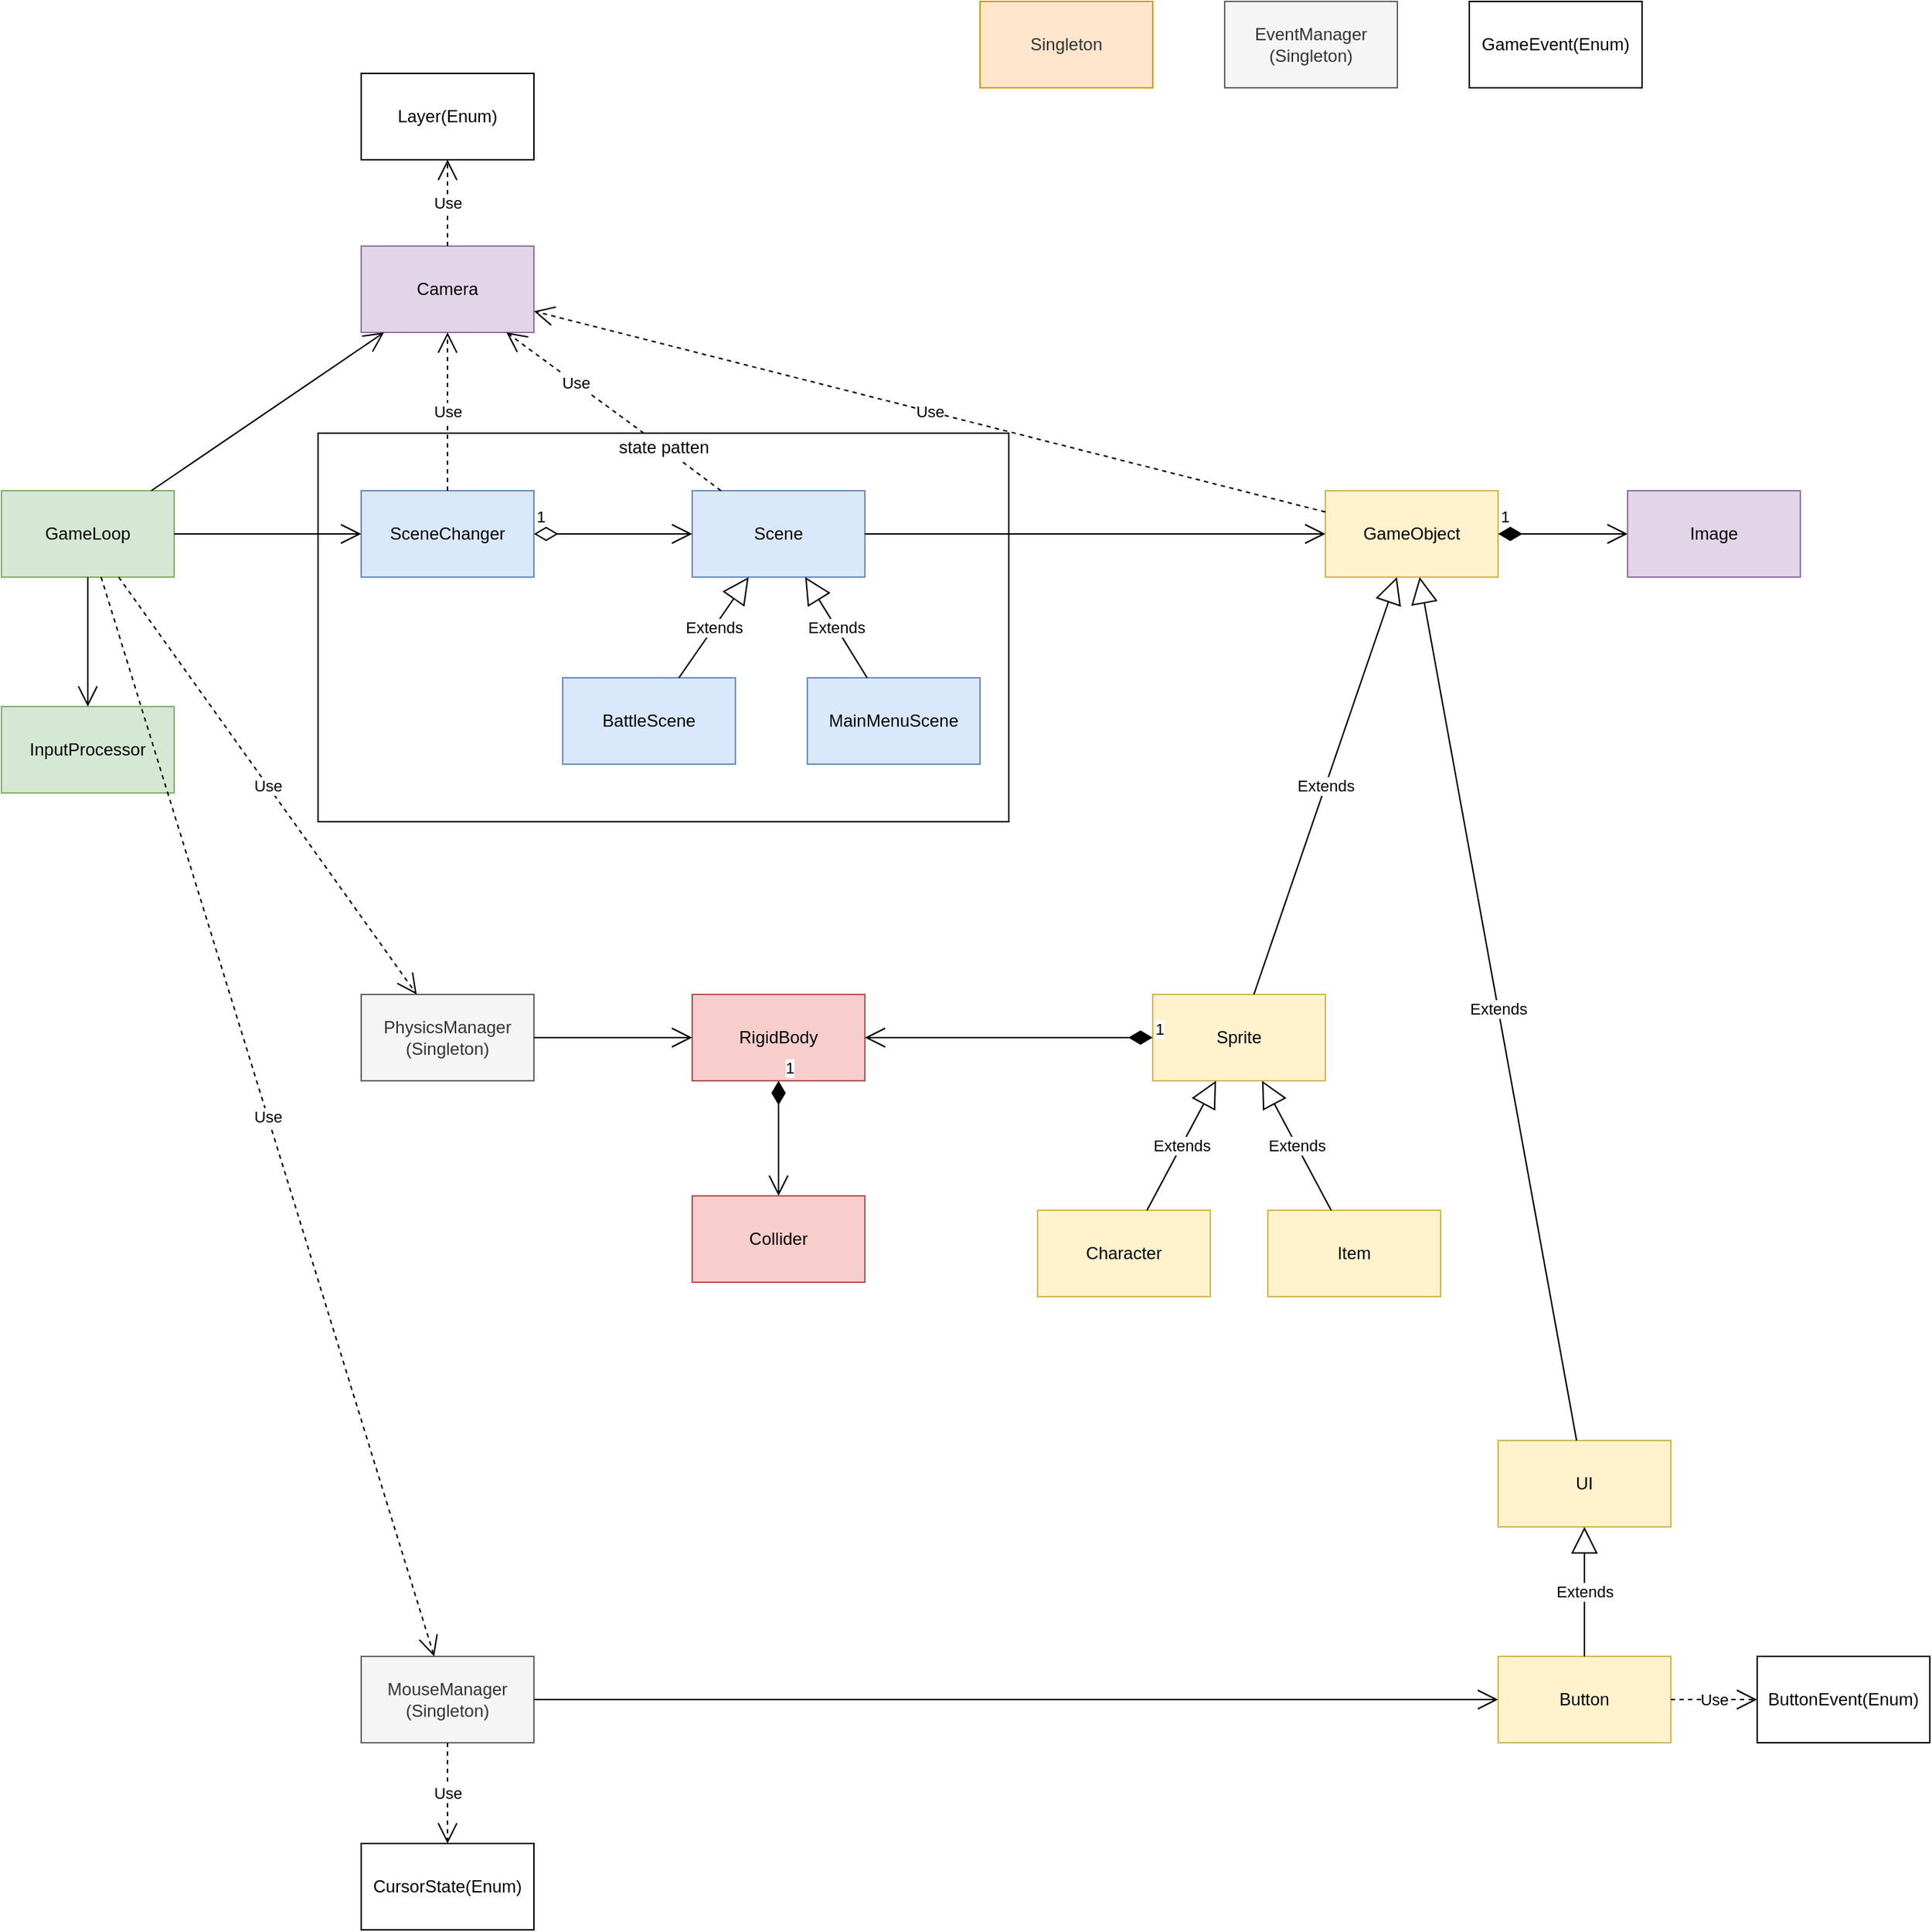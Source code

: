 <mxfile version="14.6.13" type="device" pages="6"><diagram id="hKgxQPDrDTI2ahVSoKOb" name="Preview"><mxGraphModel dx="4157" dy="5571" grid="1" gridSize="10" guides="1" tooltips="1" connect="1" arrows="1" fold="1" page="1" pageScale="1" pageWidth="827" pageHeight="1169" math="0" shadow="0"><root><mxCell id="0"/><mxCell id="1" parent="0"/><mxCell id="htQS5B944gYc3f_GTCxN-73" value="" style="whiteSpace=wrap;html=1;" parent="1" vertex="1"><mxGeometry x="380" y="800" width="480" height="270" as="geometry"/></mxCell><mxCell id="OlO2QIQrNW6RsAEBP56r-4" value="Sprite&lt;span style=&quot;text-align: left&quot;&gt;&lt;br&gt;&lt;/span&gt;" style="whiteSpace=wrap;html=1;fillColor=#fff2cc;strokeColor=#d6b656;" parent="1" vertex="1"><mxGeometry x="960" y="1190" width="120" height="60" as="geometry"/></mxCell><mxCell id="OlO2QIQrNW6RsAEBP56r-10" value="PhysicsManager&lt;br&gt;(Singleton)" style="whiteSpace=wrap;html=1;fillColor=#f5f5f5;strokeColor=#666666;fontColor=#333333;" parent="1" vertex="1"><mxGeometry x="410" y="1190" width="120" height="60" as="geometry"/></mxCell><mxCell id="OlO2QIQrNW6RsAEBP56r-11" value="Camera" style="whiteSpace=wrap;html=1;fillColor=#e1d5e7;strokeColor=#9673a6;" parent="1" vertex="1"><mxGeometry x="410" y="670" width="120" height="60" as="geometry"/></mxCell><mxCell id="htQS5B944gYc3f_GTCxN-1" value="GameObject" style="whiteSpace=wrap;html=1;fillColor=#fff2cc;strokeColor=#d6b656;" parent="1" vertex="1"><mxGeometry x="1080" y="840" width="120" height="60" as="geometry"/></mxCell><mxCell id="htQS5B944gYc3f_GTCxN-2" value="&lt;span style=&quot;text-align: left&quot;&gt;Character&lt;/span&gt;" style="whiteSpace=wrap;html=1;fillColor=#fff2cc;strokeColor=#d6b656;" parent="1" vertex="1"><mxGeometry x="880" y="1340" width="120" height="60" as="geometry"/></mxCell><mxCell id="htQS5B944gYc3f_GTCxN-3" value="UI" style="whiteSpace=wrap;html=1;fillColor=#fff2cc;strokeColor=#d6b656;" parent="1" vertex="1"><mxGeometry x="1200" y="1500" width="120" height="60" as="geometry"/></mxCell><mxCell id="htQS5B944gYc3f_GTCxN-5" value="Item" style="whiteSpace=wrap;html=1;fillColor=#fff2cc;strokeColor=#d6b656;" parent="1" vertex="1"><mxGeometry x="1040" y="1340" width="120" height="60" as="geometry"/></mxCell><mxCell id="htQS5B944gYc3f_GTCxN-6" value="Button" style="whiteSpace=wrap;html=1;fillColor=#fff2cc;strokeColor=#d6b656;" parent="1" vertex="1"><mxGeometry x="1200" y="1650" width="120" height="60" as="geometry"/></mxCell><mxCell id="htQS5B944gYc3f_GTCxN-12" value="GameLoop" style="whiteSpace=wrap;html=1;fillColor=#d5e8d4;strokeColor=#82b366;" parent="1" vertex="1"><mxGeometry x="160" y="840" width="120" height="60" as="geometry"/></mxCell><mxCell id="htQS5B944gYc3f_GTCxN-13" value="Scene" style="whiteSpace=wrap;html=1;fillColor=#dae8fc;strokeColor=#6c8ebf;" parent="1" vertex="1"><mxGeometry x="640" y="840" width="120" height="60" as="geometry"/></mxCell><mxCell id="htQS5B944gYc3f_GTCxN-15" value="BattleScene" style="whiteSpace=wrap;html=1;fillColor=#dae8fc;strokeColor=#6c8ebf;" parent="1" vertex="1"><mxGeometry x="550" y="970" width="120" height="60" as="geometry"/></mxCell><mxCell id="htQS5B944gYc3f_GTCxN-18" value="Extends" style="endArrow=block;endSize=16;endFill=0;html=1;" parent="1" source="htQS5B944gYc3f_GTCxN-2" target="OlO2QIQrNW6RsAEBP56r-4" edge="1"><mxGeometry width="160" relative="1" as="geometry"><mxPoint x="870" y="1200" as="sourcePoint"/><mxPoint x="1030" y="1200" as="targetPoint"/></mxGeometry></mxCell><mxCell id="htQS5B944gYc3f_GTCxN-19" value="Extends" style="endArrow=block;endSize=16;endFill=0;html=1;" parent="1" source="htQS5B944gYc3f_GTCxN-5" target="OlO2QIQrNW6RsAEBP56r-4" edge="1"><mxGeometry width="160" relative="1" as="geometry"><mxPoint x="960" y="1260" as="sourcePoint"/><mxPoint x="1000" y="1200" as="targetPoint"/></mxGeometry></mxCell><mxCell id="htQS5B944gYc3f_GTCxN-20" value="Extends" style="endArrow=block;endSize=16;endFill=0;html=1;" parent="1" source="htQS5B944gYc3f_GTCxN-6" target="htQS5B944gYc3f_GTCxN-3" edge="1"><mxGeometry width="160" relative="1" as="geometry"><mxPoint x="1050" y="1570" as="sourcePoint"/><mxPoint x="1010" y="1510" as="targetPoint"/></mxGeometry></mxCell><mxCell id="htQS5B944gYc3f_GTCxN-21" value="Extends" style="endArrow=block;endSize=16;endFill=0;html=1;" parent="1" source="OlO2QIQrNW6RsAEBP56r-4" target="htQS5B944gYc3f_GTCxN-1" edge="1"><mxGeometry width="160" relative="1" as="geometry"><mxPoint x="1180" y="1040" as="sourcePoint"/><mxPoint x="1220" y="980" as="targetPoint"/></mxGeometry></mxCell><mxCell id="htQS5B944gYc3f_GTCxN-22" value="Extends" style="endArrow=block;endSize=16;endFill=0;html=1;" parent="1" source="htQS5B944gYc3f_GTCxN-3" target="htQS5B944gYc3f_GTCxN-1" edge="1"><mxGeometry width="160" relative="1" as="geometry"><mxPoint x="929.231" y="920" as="sourcePoint"/><mxPoint x="1020.769" y="850" as="targetPoint"/></mxGeometry></mxCell><mxCell id="htQS5B944gYc3f_GTCxN-23" value="Extends" style="endArrow=block;endSize=16;endFill=0;html=1;" parent="1" source="htQS5B944gYc3f_GTCxN-15" target="htQS5B944gYc3f_GTCxN-13" edge="1"><mxGeometry width="160" relative="1" as="geometry"><mxPoint x="1038.462" y="1160" as="sourcePoint"/><mxPoint x="941.538" y="1090" as="targetPoint"/></mxGeometry></mxCell><mxCell id="htQS5B944gYc3f_GTCxN-28" value="" style="endArrow=open;endFill=1;endSize=12;html=1;" parent="1" source="htQS5B944gYc3f_GTCxN-13" target="htQS5B944gYc3f_GTCxN-1" edge="1"><mxGeometry width="160" relative="1" as="geometry"><mxPoint x="530" y="880" as="sourcePoint"/><mxPoint x="650" y="880" as="targetPoint"/></mxGeometry></mxCell><mxCell id="htQS5B944gYc3f_GTCxN-32" value="SceneChanger" style="whiteSpace=wrap;html=1;fillColor=#dae8fc;strokeColor=#6c8ebf;" parent="1" vertex="1"><mxGeometry x="410" y="840" width="120" height="60" as="geometry"/></mxCell><mxCell id="htQS5B944gYc3f_GTCxN-37" value="1" style="endArrow=open;html=1;endSize=12;startArrow=diamondThin;startSize=14;startFill=0;edgeStyle=orthogonalEdgeStyle;align=left;verticalAlign=bottom;" parent="1" source="htQS5B944gYc3f_GTCxN-32" target="htQS5B944gYc3f_GTCxN-13" edge="1"><mxGeometry x="-1" y="3" relative="1" as="geometry"><mxPoint x="440" y="1050" as="sourcePoint"/><mxPoint x="600" y="1050" as="targetPoint"/></mxGeometry></mxCell><mxCell id="htQS5B944gYc3f_GTCxN-40" value="" style="endArrow=open;endFill=1;endSize=12;html=1;" parent="1" source="htQS5B944gYc3f_GTCxN-12" target="htQS5B944gYc3f_GTCxN-32" edge="1"><mxGeometry width="160" relative="1" as="geometry"><mxPoint x="300" y="900" as="sourcePoint"/><mxPoint x="460" y="900" as="targetPoint"/></mxGeometry></mxCell><mxCell id="htQS5B944gYc3f_GTCxN-41" value="" style="endArrow=open;endFill=1;endSize=12;html=1;" parent="1" source="htQS5B944gYc3f_GTCxN-12" target="OlO2QIQrNW6RsAEBP56r-11" edge="1"><mxGeometry width="160" relative="1" as="geometry"><mxPoint x="377" y="835.767" as="sourcePoint"/><mxPoint x="420" y="854.233" as="targetPoint"/></mxGeometry></mxCell><mxCell id="htQS5B944gYc3f_GTCxN-42" value="Use" style="endArrow=open;endSize=12;dashed=1;html=1;" parent="1" source="htQS5B944gYc3f_GTCxN-32" target="OlO2QIQrNW6RsAEBP56r-11" edge="1"><mxGeometry width="160" relative="1" as="geometry"><mxPoint x="430" y="930" as="sourcePoint"/><mxPoint x="590" y="930" as="targetPoint"/></mxGeometry></mxCell><mxCell id="htQS5B944gYc3f_GTCxN-43" value="Use" style="endArrow=open;endSize=12;dashed=1;html=1;startArrow=none;" parent="1" source="htQS5B944gYc3f_GTCxN-74" target="OlO2QIQrNW6RsAEBP56r-11" edge="1"><mxGeometry width="160" relative="1" as="geometry"><mxPoint x="480" y="850" as="sourcePoint"/><mxPoint x="480" y="770" as="targetPoint"/></mxGeometry></mxCell><mxCell id="htQS5B944gYc3f_GTCxN-44" value="Use" style="endArrow=open;endSize=12;dashed=1;html=1;" parent="1" source="htQS5B944gYc3f_GTCxN-1" target="OlO2QIQrNW6RsAEBP56r-11" edge="1"><mxGeometry width="160" relative="1" as="geometry"><mxPoint x="660.714" y="850" as="sourcePoint"/><mxPoint x="529.286" y="770" as="targetPoint"/></mxGeometry></mxCell><mxCell id="htQS5B944gYc3f_GTCxN-47" value="RigidBody" style="whiteSpace=wrap;html=1;fillColor=#f8cecc;strokeColor=#b85450;" parent="1" vertex="1"><mxGeometry x="640" y="1190" width="120" height="60" as="geometry"/></mxCell><mxCell id="htQS5B944gYc3f_GTCxN-48" value="1" style="endArrow=open;html=1;endSize=12;startArrow=diamondThin;startSize=14;startFill=1;edgeStyle=orthogonalEdgeStyle;align=left;verticalAlign=bottom;strokeColor=#000000;" parent="1" source="OlO2QIQrNW6RsAEBP56r-4" target="htQS5B944gYc3f_GTCxN-47" edge="1"><mxGeometry x="-1" y="3" relative="1" as="geometry"><mxPoint x="550" y="1330" as="sourcePoint"/><mxPoint x="710" y="1330" as="targetPoint"/></mxGeometry></mxCell><mxCell id="htQS5B944gYc3f_GTCxN-51" value="1" style="endArrow=open;html=1;endSize=12;startArrow=diamondThin;startSize=14;startFill=1;edgeStyle=orthogonalEdgeStyle;align=left;verticalAlign=bottom;strokeColor=#000000;" parent="1" source="htQS5B944gYc3f_GTCxN-47" target="htQS5B944gYc3f_GTCxN-52" edge="1"><mxGeometry x="-1" y="3" relative="1" as="geometry"><mxPoint x="620" y="1280" as="sourcePoint"/><mxPoint x="720" y="1330" as="targetPoint"/></mxGeometry></mxCell><mxCell id="htQS5B944gYc3f_GTCxN-52" value="Collider" style="whiteSpace=wrap;html=1;fillColor=#f8cecc;strokeColor=#b85450;" parent="1" vertex="1"><mxGeometry x="640" y="1330" width="120" height="60" as="geometry"/></mxCell><mxCell id="htQS5B944gYc3f_GTCxN-53" value="" style="endArrow=open;endFill=1;endSize=12;html=1;strokeColor=#000000;" parent="1" source="OlO2QIQrNW6RsAEBP56r-10" target="htQS5B944gYc3f_GTCxN-47" edge="1"><mxGeometry width="160" relative="1" as="geometry"><mxPoint x="210" y="1200" as="sourcePoint"/><mxPoint x="370" y="1200" as="targetPoint"/></mxGeometry></mxCell><mxCell id="htQS5B944gYc3f_GTCxN-56" value="MouseManager&lt;br&gt;(Singleton)" style="whiteSpace=wrap;html=1;fillColor=#f5f5f5;strokeColor=#666666;fontColor=#333333;" parent="1" vertex="1"><mxGeometry x="410" y="1650" width="120" height="60" as="geometry"/></mxCell><mxCell id="htQS5B944gYc3f_GTCxN-57" value="EventManager&lt;br&gt;(Singleton)" style="whiteSpace=wrap;html=1;fillColor=#f5f5f5;strokeColor=#666666;fontColor=#333333;" parent="1" vertex="1"><mxGeometry x="1010" y="500" width="120" height="60" as="geometry"/></mxCell><mxCell id="htQS5B944gYc3f_GTCxN-58" value="GameEvent(Enum)" style="whiteSpace=wrap;html=1;" parent="1" vertex="1"><mxGeometry x="1180" y="500" width="120" height="60" as="geometry"/></mxCell><mxCell id="htQS5B944gYc3f_GTCxN-63" value="" style="endArrow=open;endFill=1;endSize=12;html=1;strokeColor=#000000;" parent="1" source="htQS5B944gYc3f_GTCxN-56" target="htQS5B944gYc3f_GTCxN-6" edge="1"><mxGeometry width="160" relative="1" as="geometry"><mxPoint x="1420" y="1580" as="sourcePoint"/><mxPoint x="1580" y="1580" as="targetPoint"/></mxGeometry></mxCell><mxCell id="htQS5B944gYc3f_GTCxN-64" value="Image" style="whiteSpace=wrap;html=1;fillColor=#e1d5e7;strokeColor=#9673a6;" parent="1" vertex="1"><mxGeometry x="1290" y="840" width="120" height="60" as="geometry"/></mxCell><mxCell id="htQS5B944gYc3f_GTCxN-66" value="1" style="endArrow=open;html=1;endSize=12;startArrow=diamondThin;startSize=14;startFill=1;edgeStyle=orthogonalEdgeStyle;align=left;verticalAlign=bottom;strokeColor=#000000;" parent="1" source="htQS5B944gYc3f_GTCxN-1" target="htQS5B944gYc3f_GTCxN-64" edge="1"><mxGeometry x="-1" y="3" relative="1" as="geometry"><mxPoint x="1240" y="970" as="sourcePoint"/><mxPoint x="1350" y="870" as="targetPoint"/></mxGeometry></mxCell><mxCell id="htQS5B944gYc3f_GTCxN-70" value="&lt;span style=&quot;color: rgb(51 , 51 , 51)&quot;&gt;Singleton&lt;/span&gt;" style="whiteSpace=wrap;html=1;fillColor=#ffe6cc;strokeColor=#d79b00;" parent="1" vertex="1"><mxGeometry x="840" y="500" width="120" height="60" as="geometry"/></mxCell><mxCell id="htQS5B944gYc3f_GTCxN-71" value="InputProcessor" style="whiteSpace=wrap;html=1;fillColor=#d5e8d4;strokeColor=#82b366;" parent="1" vertex="1"><mxGeometry x="160" y="990" width="120" height="60" as="geometry"/></mxCell><mxCell id="htQS5B944gYc3f_GTCxN-72" value="" style="endArrow=open;endFill=1;endSize=12;html=1;" parent="1" source="htQS5B944gYc3f_GTCxN-12" target="htQS5B944gYc3f_GTCxN-71" edge="1"><mxGeometry width="160" relative="1" as="geometry"><mxPoint x="290" y="880" as="sourcePoint"/><mxPoint x="420" y="880" as="targetPoint"/></mxGeometry></mxCell><mxCell id="htQS5B944gYc3f_GTCxN-75" value="MainMenuScene" style="whiteSpace=wrap;html=1;fillColor=#dae8fc;strokeColor=#6c8ebf;" parent="1" vertex="1"><mxGeometry x="720" y="970" width="120" height="60" as="geometry"/></mxCell><mxCell id="htQS5B944gYc3f_GTCxN-76" value="Extends" style="endArrow=block;endSize=16;endFill=0;html=1;" parent="1" source="htQS5B944gYc3f_GTCxN-75" target="htQS5B944gYc3f_GTCxN-13" edge="1"><mxGeometry width="160" relative="1" as="geometry"><mxPoint x="625.385" y="980" as="sourcePoint"/><mxPoint x="684.615" y="910" as="targetPoint"/></mxGeometry></mxCell><mxCell id="1Bp08pU-PYIzm5n4ImWr-1" value="ButtonEvent(Enum)" style="whiteSpace=wrap;html=1;" vertex="1" parent="1"><mxGeometry x="1380" y="1650" width="120" height="60" as="geometry"/></mxCell><mxCell id="1Bp08pU-PYIzm5n4ImWr-3" value="Use" style="endArrow=open;endSize=12;dashed=1;html=1;strokeColor=#000000;" edge="1" parent="1" source="htQS5B944gYc3f_GTCxN-6" target="1Bp08pU-PYIzm5n4ImWr-1"><mxGeometry width="160" relative="1" as="geometry"><mxPoint x="1330" y="1339.31" as="sourcePoint"/><mxPoint x="1394" y="1339.31" as="targetPoint"/></mxGeometry></mxCell><mxCell id="hx8xjWkCvYhShEBhy_ez-1" value="Use" style="endArrow=open;endSize=12;dashed=1;html=1;" edge="1" parent="1" source="htQS5B944gYc3f_GTCxN-12" target="OlO2QIQrNW6RsAEBP56r-10"><mxGeometry width="160" relative="1" as="geometry"><mxPoint x="480" y="850" as="sourcePoint"/><mxPoint x="480" y="740" as="targetPoint"/></mxGeometry></mxCell><mxCell id="hx8xjWkCvYhShEBhy_ez-2" value="Use" style="endArrow=open;endSize=12;dashed=1;html=1;" edge="1" parent="1" source="htQS5B944gYc3f_GTCxN-12" target="htQS5B944gYc3f_GTCxN-56"><mxGeometry width="160" relative="1" as="geometry"><mxPoint x="251.429" y="910" as="sourcePoint"/><mxPoint x="470" y="1540" as="targetPoint"/></mxGeometry></mxCell><mxCell id="_EDqb4MR6bBrvgC_vraG-2" value="Layer(Enum)" style="whiteSpace=wrap;html=1;" vertex="1" parent="1"><mxGeometry x="410" y="550" width="120" height="60" as="geometry"/></mxCell><mxCell id="_EDqb4MR6bBrvgC_vraG-3" value="Use" style="endArrow=open;endSize=12;dashed=1;html=1;" edge="1" parent="1" source="OlO2QIQrNW6RsAEBP56r-11" target="_EDqb4MR6bBrvgC_vraG-2"><mxGeometry width="160" relative="1" as="geometry"><mxPoint x="480" y="850.0" as="sourcePoint"/><mxPoint x="520" y="770" as="targetPoint"/></mxGeometry></mxCell><mxCell id="_EDqb4MR6bBrvgC_vraG-4" value="CursorState(Enum)" style="whiteSpace=wrap;html=1;" vertex="1" parent="1"><mxGeometry x="410" y="1780" width="120" height="60" as="geometry"/></mxCell><mxCell id="_EDqb4MR6bBrvgC_vraG-5" value="Use" style="endArrow=open;endSize=12;dashed=1;html=1;" edge="1" parent="1" source="htQS5B944gYc3f_GTCxN-56" target="_EDqb4MR6bBrvgC_vraG-4"><mxGeometry width="160" relative="1" as="geometry"><mxPoint x="490" y="860.0" as="sourcePoint"/><mxPoint x="490" y="750.0" as="targetPoint"/></mxGeometry></mxCell><mxCell id="htQS5B944gYc3f_GTCxN-74" value="state patten" style="text;html=1;align=center;verticalAlign=middle;resizable=0;points=[];autosize=1;strokeColor=none;" parent="1" vertex="1"><mxGeometry x="580" y="800" width="80" height="20" as="geometry"/></mxCell><mxCell id="x5aVjC-pCd9qrhpJ_RVk-1" value="" style="endArrow=none;endSize=12;dashed=1;html=1;" edge="1" parent="1" source="htQS5B944gYc3f_GTCxN-13" target="htQS5B944gYc3f_GTCxN-74"><mxGeometry width="160" relative="1" as="geometry"><mxPoint x="659.412" y="840" as="sourcePoint"/><mxPoint x="510.588" y="730" as="targetPoint"/></mxGeometry></mxCell></root></mxGraphModel></diagram><diagram id="uPKdC6XfhCLQrcsBpGCH" name="render UI"><mxGraphModel dx="1455" dy="1950" grid="1" gridSize="10" guides="1" tooltips="1" connect="1" arrows="1" fold="1" page="1" pageScale="1" pageWidth="827" pageHeight="1169" math="0" shadow="0"><root><mxCell id="njI0DlVZL1YI5tks-0LX-0"/><mxCell id="njI0DlVZL1YI5tks-0LX-1" parent="njI0DlVZL1YI5tks-0LX-0"/><mxCell id="dEmRKoZd0IwNa9llHHvS-0" value="&lt;p style=&quot;margin: 0px ; margin-top: 4px ; text-align: center&quot;&gt;&lt;i&gt;&amp;lt;&amp;lt;Enumeration&amp;gt;&amp;gt;&lt;/i&gt;&lt;br&gt;&lt;span&gt;&lt;b&gt;Layer&lt;/b&gt;&lt;/span&gt;&lt;br&gt;&lt;/p&gt;&lt;hr size=&quot;1&quot;&gt;&lt;p style=&quot;margin: 0px ; margin-left: 4px&quot;&gt;UI&lt;/p&gt;" style="verticalAlign=top;align=left;overflow=fill;fontSize=12;fontFamily=Helvetica;html=1;" vertex="1" parent="njI0DlVZL1YI5tks-0LX-1"><mxGeometry x="235" y="690" width="110" height="76" as="geometry"/></mxCell><mxCell id="dEmRKoZd0IwNa9llHHvS-5" value="GameObject" style="swimlane;fontStyle=1;align=center;verticalAlign=top;childLayout=stackLayout;horizontal=1;startSize=26;horizontalStack=0;resizeParent=1;resizeParentMax=0;resizeLast=0;collapsible=1;marginBottom=0;fillColor=#fff2cc;strokeColor=#d6b656;" vertex="1" parent="njI0DlVZL1YI5tks-0LX-1"><mxGeometry x="485" y="360" width="160" height="84" as="geometry"/></mxCell><mxCell id="dEmRKoZd0IwNa9llHHvS-15" value="#image:Image" style="text;strokeColor=none;fillColor=none;align=left;verticalAlign=top;spacingLeft=4;spacingRight=4;overflow=hidden;rotatable=0;points=[[0,0.5],[1,0.5]];portConstraint=eastwest;" vertex="1" parent="dEmRKoZd0IwNa9llHHvS-5"><mxGeometry y="26" width="160" height="24" as="geometry"/></mxCell><mxCell id="dEmRKoZd0IwNa9llHHvS-7" value="" style="line;strokeWidth=1;fillColor=none;align=left;verticalAlign=middle;spacingTop=-1;spacingLeft=3;spacingRight=3;rotatable=0;labelPosition=right;points=[];portConstraint=eastwest;" vertex="1" parent="dEmRKoZd0IwNa9llHHvS-5"><mxGeometry y="50" width="160" height="8" as="geometry"/></mxCell><mxCell id="dEmRKoZd0IwNa9llHHvS-8" value="+ draw(camera: Camera)" style="text;strokeColor=none;fillColor=none;align=left;verticalAlign=top;spacingLeft=4;spacingRight=4;overflow=hidden;rotatable=0;points=[[0,0.5],[1,0.5]];portConstraint=eastwest;" vertex="1" parent="dEmRKoZd0IwNa9llHHvS-5"><mxGeometry y="58" width="160" height="26" as="geometry"/></mxCell><mxCell id="dEmRKoZd0IwNa9llHHvS-9" value="UI" style="swimlane;fontStyle=1;align=center;verticalAlign=top;childLayout=stackLayout;horizontal=1;startSize=26;horizontalStack=0;resizeParent=1;resizeParentMax=0;resizeLast=0;collapsible=1;marginBottom=0;fillColor=#fff2cc;strokeColor=#d6b656;" vertex="1" parent="njI0DlVZL1YI5tks-0LX-1"><mxGeometry x="485" y="547" width="160" height="84" as="geometry"/></mxCell><mxCell id="dEmRKoZd0IwNa9llHHvS-10" value="#UI_position:Vector2" style="text;strokeColor=none;fillColor=none;align=left;verticalAlign=top;spacingLeft=4;spacingRight=4;overflow=hidden;rotatable=0;points=[[0,0.5],[1,0.5]];portConstraint=eastwest;" vertex="1" parent="dEmRKoZd0IwNa9llHHvS-9"><mxGeometry y="26" width="160" height="24" as="geometry"/></mxCell><mxCell id="dEmRKoZd0IwNa9llHHvS-11" value="" style="line;strokeWidth=1;fillColor=none;align=left;verticalAlign=middle;spacingTop=-1;spacingLeft=3;spacingRight=3;rotatable=0;labelPosition=right;points=[];portConstraint=eastwest;" vertex="1" parent="dEmRKoZd0IwNa9llHHvS-9"><mxGeometry y="50" width="160" height="8" as="geometry"/></mxCell><mxCell id="dEmRKoZd0IwNa9llHHvS-12" value="+ draw(camera: Camera)" style="text;strokeColor=none;fillColor=none;align=left;verticalAlign=top;spacingLeft=4;spacingRight=4;overflow=hidden;rotatable=0;points=[[0,0.5],[1,0.5]];portConstraint=eastwest;" vertex="1" parent="dEmRKoZd0IwNa9llHHvS-9"><mxGeometry y="58" width="160" height="26" as="geometry"/></mxCell><mxCell id="dEmRKoZd0IwNa9llHHvS-14" value="Extends" style="endArrow=block;endSize=16;endFill=0;html=1;" edge="1" parent="njI0DlVZL1YI5tks-0LX-1" source="dEmRKoZd0IwNa9llHHvS-9" target="dEmRKoZd0IwNa9llHHvS-5"><mxGeometry width="160" relative="1" as="geometry"><mxPoint x="335" y="497" as="sourcePoint"/><mxPoint x="495" y="497" as="targetPoint"/></mxGeometry></mxCell><mxCell id="dEmRKoZd0IwNa9llHHvS-16" value="Camera" style="swimlane;fontStyle=1;align=center;verticalAlign=top;childLayout=stackLayout;horizontal=1;startSize=26;horizontalStack=0;resizeParent=1;resizeParentMax=0;resizeLast=0;collapsible=1;marginBottom=0;fillColor=#e1d5e7;strokeColor=#9673a6;" vertex="1" parent="njI0DlVZL1YI5tks-0LX-1"><mxGeometry x="170" y="530" width="240" height="110" as="geometry"/></mxCell><mxCell id="dEmRKoZd0IwNa9llHHvS-17" value="-screen: Surface&#10;-layers: dict[Layer, Surface]&#10;" style="text;strokeColor=none;fillColor=none;align=left;verticalAlign=top;spacingLeft=4;spacingRight=4;overflow=hidden;rotatable=0;points=[[0,0.5],[1,0.5]];portConstraint=eastwest;" vertex="1" parent="dEmRKoZd0IwNa9llHHvS-16"><mxGeometry y="26" width="240" height="34" as="geometry"/></mxCell><mxCell id="dEmRKoZd0IwNa9llHHvS-18" value="" style="line;strokeWidth=1;fillColor=none;align=left;verticalAlign=middle;spacingTop=-1;spacingLeft=3;spacingRight=3;rotatable=0;labelPosition=right;points=[];portConstraint=eastwest;" vertex="1" parent="dEmRKoZd0IwNa9llHHvS-16"><mxGeometry y="60" width="240" height="8" as="geometry"/></mxCell><mxCell id="dEmRKoZd0IwNa9llHHvS-19" value="+draw()&#10;+draw_UI(image: Image, position: Vector2)" style="text;strokeColor=none;fillColor=none;align=left;verticalAlign=top;spacingLeft=4;spacingRight=4;overflow=hidden;rotatable=0;points=[[0,0.5],[1,0.5]];portConstraint=eastwest;" vertex="1" parent="dEmRKoZd0IwNa9llHHvS-16"><mxGeometry y="68" width="240" height="42" as="geometry"/></mxCell><mxCell id="dEmRKoZd0IwNa9llHHvS-20" value="Use" style="endArrow=open;endSize=12;dashed=1;html=1;" edge="1" parent="njI0DlVZL1YI5tks-0LX-1" source="dEmRKoZd0IwNa9llHHvS-16" target="dEmRKoZd0IwNa9llHHvS-0"><mxGeometry width="160" relative="1" as="geometry"><mxPoint x="245" y="660" as="sourcePoint"/><mxPoint x="405" y="660" as="targetPoint"/></mxGeometry></mxCell><mxCell id="dEmRKoZd0IwNa9llHHvS-21" value="Image" style="swimlane;fontStyle=1;align=center;verticalAlign=top;childLayout=stackLayout;horizontal=1;startSize=26;horizontalStack=0;resizeParent=1;resizeParentMax=0;resizeLast=0;collapsible=1;marginBottom=0;fillColor=#e1d5e7;strokeColor=#9673a6;" vertex="1" parent="njI0DlVZL1YI5tks-0LX-1"><mxGeometry x="185" y="350" width="210" height="110" as="geometry"/></mxCell><mxCell id="dEmRKoZd0IwNa9llHHvS-22" value="+source: Surface&#10;+center: Vector2" style="text;strokeColor=none;fillColor=none;align=left;verticalAlign=top;spacingLeft=4;spacingRight=4;overflow=hidden;rotatable=0;points=[[0,0.5],[1,0.5]];portConstraint=eastwest;" vertex="1" parent="dEmRKoZd0IwNa9llHHvS-21"><mxGeometry y="26" width="210" height="34" as="geometry"/></mxCell><mxCell id="dEmRKoZd0IwNa9llHHvS-23" value="" style="line;strokeWidth=1;fillColor=none;align=left;verticalAlign=middle;spacingTop=-1;spacingLeft=3;spacingRight=3;rotatable=0;labelPosition=right;points=[];portConstraint=eastwest;" vertex="1" parent="dEmRKoZd0IwNa9llHHvS-21"><mxGeometry y="60" width="210" height="8" as="geometry"/></mxCell><mxCell id="dEmRKoZd0IwNa9llHHvS-24" value="+offset(position:Vector2):Vector2&#10;+get_int_center():Tuple[int,int]" style="text;strokeColor=none;fillColor=none;align=left;verticalAlign=top;spacingLeft=4;spacingRight=4;overflow=hidden;rotatable=0;points=[[0,0.5],[1,0.5]];portConstraint=eastwest;" vertex="1" parent="dEmRKoZd0IwNa9llHHvS-21"><mxGeometry y="68" width="210" height="42" as="geometry"/></mxCell><mxCell id="dEmRKoZd0IwNa9llHHvS-25" value="Use" style="endArrow=open;endSize=12;dashed=1;html=1;" edge="1" parent="njI0DlVZL1YI5tks-0LX-1" source="dEmRKoZd0IwNa9llHHvS-16" target="dEmRKoZd0IwNa9llHHvS-21"><mxGeometry width="160" relative="1" as="geometry"><mxPoint x="300" y="650" as="sourcePoint"/><mxPoint x="300" y="700" as="targetPoint"/></mxGeometry></mxCell><mxCell id="dEmRKoZd0IwNa9llHHvS-26" value="" style="endArrow=open;endFill=1;endSize=12;html=1;" edge="1" parent="njI0DlVZL1YI5tks-0LX-1" source="dEmRKoZd0IwNa9llHHvS-5" target="dEmRKoZd0IwNa9llHHvS-21"><mxGeometry width="160" relative="1" as="geometry"><mxPoint x="405" y="790" as="sourcePoint"/><mxPoint x="565" y="790" as="targetPoint"/></mxGeometry></mxCell><mxCell id="dEmRKoZd0IwNa9llHHvS-28" value="Use" style="endArrow=open;endSize=12;dashed=1;html=1;" edge="1" parent="njI0DlVZL1YI5tks-0LX-1" source="dEmRKoZd0IwNa9llHHvS-9" target="dEmRKoZd0IwNa9llHHvS-16"><mxGeometry width="160" relative="1" as="geometry"><mxPoint x="475" y="578.585" as="sourcePoint"/><mxPoint x="410" y="576.623" as="targetPoint"/></mxGeometry></mxCell></root></mxGraphModel></diagram><diagram id="f9qfA4V7GTqtTCJXQrZv" name="Button and MouseManager"><mxGraphModel dx="3880" dy="5200" grid="1" gridSize="10" guides="1" tooltips="1" connect="1" arrows="1" fold="1" page="1" pageScale="1" pageWidth="827" pageHeight="1169" math="0" shadow="0"><root><mxCell id="Quu3xFQTBSBjCXiiDgIc-0"/><mxCell id="Quu3xFQTBSBjCXiiDgIc-1" parent="Quu3xFQTBSBjCXiiDgIc-0"/><mxCell id="QrDgfx8IrGs6dIQbrVER-12" value="&lt;p style=&quot;margin: 0px ; margin-top: 4px ; text-align: center&quot;&gt;&lt;i&gt;&amp;lt;&amp;lt;Enumeration&amp;gt;&amp;gt;&lt;/i&gt;&lt;br&gt;&lt;span&gt;&lt;b&gt;CursorState&lt;/b&gt;&lt;/span&gt;&lt;br&gt;&lt;/p&gt;&lt;hr size=&quot;1&quot;&gt;&lt;p style=&quot;margin: 0px ; margin-left: 4px&quot;&gt;normal&lt;/p&gt;&lt;p style=&quot;margin: 0px ; margin-left: 4px&quot;&gt;button&lt;/p&gt;" style="verticalAlign=top;align=left;overflow=fill;fontSize=12;fontFamily=Helvetica;html=1;" vertex="1" parent="Quu3xFQTBSBjCXiiDgIc-1"><mxGeometry x="125" y="710" width="110" height="80" as="geometry"/></mxCell><mxCell id="QrDgfx8IrGs6dIQbrVER-13" value="&lt;p style=&quot;margin: 0px ; margin-top: 4px ; text-align: center&quot;&gt;&lt;i&gt;&amp;lt;&amp;lt;Enumeration&amp;gt;&amp;gt;&lt;/i&gt;&lt;br&gt;&lt;span&gt;&lt;b&gt;ButtonEvent&lt;/b&gt;&lt;/span&gt;&lt;br&gt;&lt;/p&gt;&lt;hr size=&quot;1&quot;&gt;&lt;p style=&quot;margin: 0px ; margin-left: 4px&quot;&gt;down&lt;/p&gt;&lt;p style=&quot;margin: 0px ; margin-left: 4px&quot;&gt;drag&lt;br&gt;&lt;/p&gt;&lt;p style=&quot;margin: 0px ; margin-left: 4px&quot;&gt;up&amp;nbsp;&lt;br&gt;&lt;/p&gt;&lt;p style=&quot;margin: 0px ; margin-left: 4px&quot;&gt;enter&lt;/p&gt;&lt;p style=&quot;margin: 0px ; margin-left: 4px&quot;&gt;over&lt;br&gt;&lt;/p&gt;&lt;p style=&quot;margin: 0px ; margin-left: 4px&quot;&gt;exit&lt;/p&gt;" style="verticalAlign=top;align=left;overflow=fill;fontSize=12;fontFamily=Helvetica;html=1;" vertex="1" parent="Quu3xFQTBSBjCXiiDgIc-1"><mxGeometry x="575" y="700" width="100" height="140" as="geometry"/></mxCell><mxCell id="iI0azHD-G_bf00TsXffT-0" value="MouseManager" style="swimlane;fontStyle=1;align=center;verticalAlign=top;childLayout=stackLayout;horizontal=1;startSize=26;horizontalStack=0;resizeParent=1;resizeParentMax=0;resizeLast=0;collapsible=1;marginBottom=0;fillColor=#f5f5f5;strokeColor=#666666;fontColor=#333333;" vertex="1" parent="Quu3xFQTBSBjCXiiDgIc-1"><mxGeometry x="40" y="460" width="280" height="160" as="geometry"/></mxCell><mxCell id="QrDgfx8IrGs6dIQbrVER-15" value="buttons: list[Button] &#10;cursor_state:CursorState = CursorState.normal&#10;cursor_images: dict[CursorState, Image]" style="text;strokeColor=none;fillColor=none;align=left;verticalAlign=top;spacingLeft=4;spacingRight=4;overflow=hidden;rotatable=0;points=[[0,0.5],[1,0.5]];portConstraint=eastwest;" vertex="1" parent="iI0azHD-G_bf00TsXffT-0"><mxGeometry y="26" width="280" height="54" as="geometry"/></mxCell><mxCell id="iI0azHD-G_bf00TsXffT-1" value="" style="line;strokeWidth=1;fillColor=none;align=left;verticalAlign=middle;spacingTop=-1;spacingLeft=3;spacingRight=3;rotatable=0;labelPosition=right;points=[];portConstraint=eastwest;" vertex="1" parent="iI0azHD-G_bf00TsXffT-0"><mxGeometry y="80" width="280" height="8" as="geometry"/></mxCell><mxCell id="iI0azHD-G_bf00TsXffT-2" value="+attach(self, button: Button)&#10;+detach(self, button: Button)&#10;+update()&#10;+mouse_over_buttom(self)" style="text;strokeColor=none;fillColor=none;align=left;verticalAlign=top;spacingLeft=4;spacingRight=4;overflow=hidden;rotatable=0;points=[[0,0.5],[1,0.5]];portConstraint=eastwest;" vertex="1" parent="iI0azHD-G_bf00TsXffT-0"><mxGeometry y="88" width="280" height="72" as="geometry"/></mxCell><mxCell id="ziXAGu5NNVc-I_oFYjtI-6" value="" style="endArrow=open;endFill=1;endSize=12;html=1;" edge="1" parent="Quu3xFQTBSBjCXiiDgIc-1" source="iI0azHD-G_bf00TsXffT-0" target="QrDgfx8IrGs6dIQbrVER-12"><mxGeometry width="160" relative="1" as="geometry"><mxPoint x="-10" y="680" as="sourcePoint"/><mxPoint x="150" y="680" as="targetPoint"/></mxGeometry></mxCell><mxCell id="ziXAGu5NNVc-I_oFYjtI-7" value="Button" style="swimlane;fontStyle=1;align=center;verticalAlign=top;childLayout=stackLayout;horizontal=1;startSize=26;horizontalStack=0;resizeParent=1;resizeParentMax=0;resizeLast=0;collapsible=1;marginBottom=0;fillColor=#fff2cc;strokeColor=#d6b656;" vertex="1" parent="Quu3xFQTBSBjCXiiDgIc-1"><mxGeometry x="480" y="430" width="290" height="200" as="geometry"><mxRectangle x="1810" y="680" width="70" height="26" as="alternateBounds"/></mxGeometry></mxCell><mxCell id="ziXAGu5NNVc-I_oFYjtI-8" value="-button_rect : Rect&#10;-button_events: dict[ButtonEvent, list[Callable]]&#10;-mouse_over:Bool = False&#10;-mouse_pressed:Bool=False" style="text;strokeColor=none;fillColor=none;align=left;verticalAlign=top;spacingLeft=4;spacingRight=4;overflow=hidden;rotatable=0;points=[[0,0.5],[1,0.5]];portConstraint=eastwest;" vertex="1" parent="ziXAGu5NNVc-I_oFYjtI-7"><mxGeometry y="26" width="290" height="64" as="geometry"/></mxCell><mxCell id="ziXAGu5NNVc-I_oFYjtI-9" value="" style="line;strokeWidth=1;fillColor=none;align=left;verticalAlign=middle;spacingTop=-1;spacingLeft=3;spacingRight=3;rotatable=0;labelPosition=right;points=[];portConstraint=eastwest;" vertex="1" parent="ziXAGu5NNVc-I_oFYjtI-7"><mxGeometry y="90" width="290" height="8" as="geometry"/></mxCell><mxCell id="ziXAGu5NNVc-I_oFYjtI-10" value="+start&#10;+end&#10;+check&#10;+attach(button_event: ButtonEvent, func: Callable)&#10;+detach(button_event: ButtonEvent, func: Callable)&#10;+notify(button_event: ButtonEvent)" style="text;strokeColor=none;fillColor=none;align=left;verticalAlign=top;spacingLeft=4;spacingRight=4;overflow=hidden;rotatable=0;points=[[0,0.5],[1,0.5]];portConstraint=eastwest;" vertex="1" parent="ziXAGu5NNVc-I_oFYjtI-7"><mxGeometry y="98" width="290" height="102" as="geometry"/></mxCell><mxCell id="ziXAGu5NNVc-I_oFYjtI-11" value="Use" style="endArrow=open;endSize=12;dashed=1;html=1;" edge="1" parent="Quu3xFQTBSBjCXiiDgIc-1" source="ziXAGu5NNVc-I_oFYjtI-7" target="QrDgfx8IrGs6dIQbrVER-13"><mxGeometry width="160" relative="1" as="geometry"><mxPoint x="450" y="740" as="sourcePoint"/><mxPoint x="610" y="740" as="targetPoint"/></mxGeometry></mxCell><mxCell id="ziXAGu5NNVc-I_oFYjtI-12" value="Use" style="endArrow=open;endSize=12;dashed=1;html=1;exitX=-0.002;exitY=0.805;exitDx=0;exitDy=0;exitPerimeter=0;" edge="1" parent="Quu3xFQTBSBjCXiiDgIc-1" source="ziXAGu5NNVc-I_oFYjtI-8" target="QrDgfx8IrGs6dIQbrVER-15"><mxGeometry width="160" relative="1" as="geometry"><mxPoint x="635" y="650" as="sourcePoint"/><mxPoint x="635" y="710" as="targetPoint"/></mxGeometry></mxCell><mxCell id="ziXAGu5NNVc-I_oFYjtI-13" value="" style="endArrow=open;endFill=1;endSize=12;html=1;" edge="1" parent="Quu3xFQTBSBjCXiiDgIc-1" source="iI0azHD-G_bf00TsXffT-2" target="ziXAGu5NNVc-I_oFYjtI-10"><mxGeometry width="160" relative="1" as="geometry"><mxPoint x="190" y="630" as="sourcePoint"/><mxPoint x="190" y="720" as="targetPoint"/></mxGeometry></mxCell><mxCell id="xZBdUymLp05rumhc6fGz-0" value="Client" style="swimlane;fontStyle=1;align=center;verticalAlign=top;childLayout=stackLayout;horizontal=1;startSize=26;horizontalStack=0;resizeParent=1;resizeParentMax=0;resizeLast=0;collapsible=1;marginBottom=0;" vertex="1" parent="Quu3xFQTBSBjCXiiDgIc-1"><mxGeometry x="575" y="270" width="100" height="34" as="geometry"/></mxCell><mxCell id="xZBdUymLp05rumhc6fGz-1" value="" style="line;strokeWidth=1;fillColor=none;align=left;verticalAlign=middle;spacingTop=-1;spacingLeft=3;spacingRight=3;rotatable=0;labelPosition=right;points=[];portConstraint=eastwest;" vertex="1" parent="xZBdUymLp05rumhc6fGz-0"><mxGeometry y="26" width="100" height="8" as="geometry"/></mxCell><mxCell id="xZBdUymLp05rumhc6fGz-2" value="Use" style="endArrow=open;endSize=12;dashed=1;html=1;" edge="1" parent="Quu3xFQTBSBjCXiiDgIc-1" source="xZBdUymLp05rumhc6fGz-0" target="ziXAGu5NNVc-I_oFYjtI-7"><mxGeometry width="160" relative="1" as="geometry"><mxPoint x="550" y="380" as="sourcePoint"/><mxPoint x="617.042" y="460" as="targetPoint"/></mxGeometry></mxCell></root></mxGraphModel></diagram><diagram id="b_kbnmGyhKmIB17gmNaF" name="GameLoop"><mxGraphModel dx="2910" dy="3900" grid="1" gridSize="10" guides="1" tooltips="1" connect="1" arrows="1" fold="1" page="1" pageScale="1" pageWidth="827" pageHeight="1169" math="0" shadow="0"><root><mxCell id="oHwUkitGlWXEdV1B3qRd-0"/><mxCell id="oHwUkitGlWXEdV1B3qRd-1" parent="oHwUkitGlWXEdV1B3qRd-0"/><mxCell id="oG9E_hKPIvvRmyn9Vih5-2" value="Extends" style="endArrow=block;endSize=16;endFill=0;html=1;" parent="oHwUkitGlWXEdV1B3qRd-1" source="oG9E_hKPIvvRmyn9Vih5-31" target="oG9E_hKPIvvRmyn9Vih5-24" edge="1"><mxGeometry width="160" relative="1" as="geometry"><mxPoint x="670" y="843.947" as="sourcePoint"/><mxPoint x="740" y="866.053" as="targetPoint"/></mxGeometry></mxCell><mxCell id="oG9E_hKPIvvRmyn9Vih5-3" value="Extends" style="endArrow=block;endSize=16;endFill=0;html=1;" parent="oHwUkitGlWXEdV1B3qRd-1" source="oG9E_hKPIvvRmyn9Vih5-28" target="oG9E_hKPIvvRmyn9Vih5-24" edge="1"><mxGeometry width="160" relative="1" as="geometry"><mxPoint x="670" y="932.895" as="sourcePoint"/><mxPoint x="740" y="907.105" as="targetPoint"/></mxGeometry></mxCell><mxCell id="oG9E_hKPIvvRmyn9Vih5-4" value="GameLoop" style="swimlane;fontStyle=1;align=center;verticalAlign=top;childLayout=stackLayout;horizontal=1;startSize=26;horizontalStack=0;resizeParent=1;resizeParentMax=0;resizeLast=0;collapsible=1;marginBottom=0;fillColor=#d5e8d4;strokeColor=#82b366;" parent="oHwUkitGlWXEdV1B3qRd-1" vertex="1"><mxGeometry x="80" y="535" width="240" height="200" as="geometry"/></mxCell><mxCell id="oG9E_hKPIvvRmyn9Vih5-5" value="-input_processor:InputProcessor&#10;-camera:Camera&#10;-scene_changer:SceneChanger&#10;-screen:Surface&#10;-screen_size:Vector2&#10;-clock:Clock" style="text;strokeColor=none;fillColor=none;align=left;verticalAlign=top;spacingLeft=4;spacingRight=4;overflow=hidden;rotatable=0;points=[[0,0.5],[1,0.5]];portConstraint=eastwest;" parent="oG9E_hKPIvvRmyn9Vih5-4" vertex="1"><mxGeometry y="26" width="240" height="94" as="geometry"/></mxCell><mxCell id="oG9E_hKPIvvRmyn9Vih5-6" value="" style="line;strokeWidth=1;fillColor=none;align=left;verticalAlign=middle;spacingTop=-1;spacingLeft=3;spacingRight=3;rotatable=0;labelPosition=right;points=[];portConstraint=eastwest;" parent="oG9E_hKPIvvRmyn9Vih5-4" vertex="1"><mxGeometry y="120" width="240" height="8" as="geometry"/></mxCell><mxCell id="oG9E_hKPIvvRmyn9Vih5-7" value="+ run()&#10;-update()&#10;-draw()&#10;-input_process()" style="text;strokeColor=none;fillColor=none;align=left;verticalAlign=top;spacingLeft=4;spacingRight=4;overflow=hidden;rotatable=0;points=[[0,0.5],[1,0.5]];portConstraint=eastwest;" parent="oG9E_hKPIvvRmyn9Vih5-4" vertex="1"><mxGeometry y="128" width="240" height="72" as="geometry"/></mxCell><mxCell id="oG9E_hKPIvvRmyn9Vih5-8" value="InputProcessor" style="swimlane;fontStyle=1;align=center;verticalAlign=top;childLayout=stackLayout;horizontal=1;startSize=26;horizontalStack=0;resizeParent=1;resizeParentMax=0;resizeLast=0;collapsible=1;marginBottom=0;fillColor=#d5e8d4;strokeColor=#82b366;" parent="oHwUkitGlWXEdV1B3qRd-1" vertex="1"><mxGeometry x="450" y="290" width="220" height="60" as="geometry"/></mxCell><mxCell id="oG9E_hKPIvvRmyn9Vih5-10" value="" style="line;strokeWidth=1;fillColor=none;align=left;verticalAlign=middle;spacingTop=-1;spacingLeft=3;spacingRight=3;rotatable=0;labelPosition=right;points=[];portConstraint=eastwest;" parent="oG9E_hKPIvvRmyn9Vih5-8" vertex="1"><mxGeometry y="26" width="220" height="8" as="geometry"/></mxCell><mxCell id="oG9E_hKPIvvRmyn9Vih5-11" value="+ process(event:pygame.event.Event)&#10;" style="text;strokeColor=none;fillColor=none;align=left;verticalAlign=top;spacingLeft=4;spacingRight=4;overflow=hidden;rotatable=0;points=[[0,0.5],[1,0.5]];portConstraint=eastwest;" parent="oG9E_hKPIvvRmyn9Vih5-8" vertex="1"><mxGeometry y="34" width="220" height="26" as="geometry"/></mxCell><mxCell id="oG9E_hKPIvvRmyn9Vih5-12" value="1" style="endArrow=open;html=1;endSize=12;startArrow=diamondThin;startSize=14;startFill=0;edgeStyle=orthogonalEdgeStyle;align=left;verticalAlign=bottom;" parent="oHwUkitGlWXEdV1B3qRd-1" source="oG9E_hKPIvvRmyn9Vih5-4" target="oG9E_hKPIvvRmyn9Vih5-8" edge="1"><mxGeometry x="-1" y="3" relative="1" as="geometry"><mxPoint x="480" y="460" as="sourcePoint"/><mxPoint x="640" y="460" as="targetPoint"/><Array as="points"><mxPoint x="380" y="635"/><mxPoint x="380" y="320"/></Array></mxGeometry></mxCell><mxCell id="oG9E_hKPIvvRmyn9Vih5-13" value="Camera" style="swimlane;fontStyle=1;align=center;verticalAlign=top;childLayout=stackLayout;horizontal=1;startSize=26;horizontalStack=0;resizeParent=1;resizeParentMax=0;resizeLast=0;collapsible=1;marginBottom=0;fillColor=#e1d5e7;strokeColor=#9673a6;" parent="oHwUkitGlWXEdV1B3qRd-1" vertex="1"><mxGeometry x="450" y="400" width="90" height="80" as="geometry"/></mxCell><mxCell id="oG9E_hKPIvvRmyn9Vih5-14" value="" style="line;strokeWidth=1;fillColor=none;align=left;verticalAlign=middle;spacingTop=-1;spacingLeft=3;spacingRight=3;rotatable=0;labelPosition=right;points=[];portConstraint=eastwest;" parent="oG9E_hKPIvvRmyn9Vih5-13" vertex="1"><mxGeometry y="26" width="90" height="8" as="geometry"/></mxCell><mxCell id="oG9E_hKPIvvRmyn9Vih5-15" value="+draw()&#10;+update()" style="text;strokeColor=none;fillColor=none;align=left;verticalAlign=top;spacingLeft=4;spacingRight=4;overflow=hidden;rotatable=0;points=[[0,0.5],[1,0.5]];portConstraint=eastwest;" parent="oG9E_hKPIvvRmyn9Vih5-13" vertex="1"><mxGeometry y="34" width="90" height="46" as="geometry"/></mxCell><mxCell id="oG9E_hKPIvvRmyn9Vih5-16" value="1" style="endArrow=open;html=1;endSize=12;startArrow=diamondThin;startSize=14;startFill=0;edgeStyle=orthogonalEdgeStyle;align=left;verticalAlign=bottom;" parent="oHwUkitGlWXEdV1B3qRd-1" source="oG9E_hKPIvvRmyn9Vih5-4" target="oG9E_hKPIvvRmyn9Vih5-13" edge="1"><mxGeometry x="-1" y="3" relative="1" as="geometry"><mxPoint x="350" y="360" as="sourcePoint"/><mxPoint x="460" y="330" as="targetPoint"/><Array as="points"><mxPoint x="380" y="635"/><mxPoint x="380" y="440"/></Array></mxGeometry></mxCell><mxCell id="oG9E_hKPIvvRmyn9Vih5-17" value="SceneChanger" style="swimlane;fontStyle=1;align=center;verticalAlign=top;childLayout=stackLayout;horizontal=1;startSize=26;horizontalStack=0;resizeParent=1;resizeParentMax=0;resizeLast=0;collapsible=1;marginBottom=0;fillColor=#dae8fc;strokeColor=#6c8ebf;" parent="oHwUkitGlWXEdV1B3qRd-1" vertex="1"><mxGeometry x="450" y="520" width="140" height="80" as="geometry"/></mxCell><mxCell id="oG9E_hKPIvvRmyn9Vih5-18" value="" style="line;strokeWidth=1;fillColor=none;align=left;verticalAlign=middle;spacingTop=-1;spacingLeft=3;spacingRight=3;rotatable=0;labelPosition=right;points=[];portConstraint=eastwest;" parent="oG9E_hKPIvvRmyn9Vih5-17" vertex="1"><mxGeometry y="26" width="140" height="8" as="geometry"/></mxCell><mxCell id="oG9E_hKPIvvRmyn9Vih5-19" value="+draw(camera:Camera)&#10;+update()" style="text;strokeColor=none;fillColor=none;align=left;verticalAlign=top;spacingLeft=4;spacingRight=4;overflow=hidden;rotatable=0;points=[[0,0.5],[1,0.5]];portConstraint=eastwest;" parent="oG9E_hKPIvvRmyn9Vih5-17" vertex="1"><mxGeometry y="34" width="140" height="46" as="geometry"/></mxCell><mxCell id="oG9E_hKPIvvRmyn9Vih5-20" value="1" style="endArrow=open;html=1;endSize=12;startArrow=diamondThin;startSize=14;startFill=0;edgeStyle=orthogonalEdgeStyle;align=left;verticalAlign=bottom;" parent="oHwUkitGlWXEdV1B3qRd-1" source="oG9E_hKPIvvRmyn9Vih5-4" target="oG9E_hKPIvvRmyn9Vih5-17" edge="1"><mxGeometry x="-1" y="3" relative="1" as="geometry"><mxPoint x="410" y="450" as="sourcePoint"/><mxPoint x="540" y="460" as="targetPoint"/><Array as="points"><mxPoint x="380" y="635"/><mxPoint x="380" y="560"/></Array></mxGeometry></mxCell><mxCell id="oG9E_hKPIvvRmyn9Vih5-24" value="Singleton" style="swimlane;fontStyle=1;align=center;verticalAlign=top;childLayout=stackLayout;horizontal=1;startSize=26;horizontalStack=0;resizeParent=1;resizeParentMax=0;resizeLast=0;collapsible=1;marginBottom=0;fillColor=#ffe6cc;strokeColor=#d79b00;" parent="oHwUkitGlWXEdV1B3qRd-1" vertex="1"><mxGeometry x="650" y="705" width="110" height="90" as="geometry"/></mxCell><mxCell id="oG9E_hKPIvvRmyn9Vih5-25" value="- _instance:cls" style="text;strokeColor=none;fillColor=none;align=left;verticalAlign=top;spacingLeft=4;spacingRight=4;overflow=hidden;rotatable=0;points=[[0,0.5],[1,0.5]];portConstraint=eastwest;" parent="oG9E_hKPIvvRmyn9Vih5-24" vertex="1"><mxGeometry y="26" width="110" height="24" as="geometry"/></mxCell><mxCell id="oG9E_hKPIvvRmyn9Vih5-26" value="" style="line;strokeWidth=1;fillColor=none;align=left;verticalAlign=middle;spacingTop=-1;spacingLeft=3;spacingRight=3;rotatable=0;labelPosition=right;points=[];portConstraint=eastwest;" parent="oG9E_hKPIvvRmyn9Vih5-24" vertex="1"><mxGeometry y="50" width="110" height="8" as="geometry"/></mxCell><mxCell id="oG9E_hKPIvvRmyn9Vih5-27" value="+Instance():cls" style="text;strokeColor=none;fillColor=none;align=left;verticalAlign=top;spacingLeft=4;spacingRight=4;overflow=hidden;rotatable=0;points=[[0,0.5],[1,0.5]];portConstraint=eastwest;" parent="oG9E_hKPIvvRmyn9Vih5-24" vertex="1"><mxGeometry y="58" width="110" height="32" as="geometry"/></mxCell><mxCell id="oG9E_hKPIvvRmyn9Vih5-28" value="PhysicsManager" style="swimlane;fontStyle=1;align=center;verticalAlign=top;childLayout=stackLayout;horizontal=1;startSize=26;horizontalStack=0;resizeParent=1;resizeParentMax=0;resizeLast=0;collapsible=1;marginBottom=0;fillColor=#f5f5f5;strokeColor=#666666;fontColor=#333333;" parent="oHwUkitGlWXEdV1B3qRd-1" vertex="1"><mxGeometry x="450" y="655" width="120" height="80" as="geometry"/></mxCell><mxCell id="oG9E_hKPIvvRmyn9Vih5-29" value="" style="line;strokeWidth=1;fillColor=none;align=left;verticalAlign=middle;spacingTop=-1;spacingLeft=3;spacingRight=3;rotatable=0;labelPosition=right;points=[];portConstraint=eastwest;" parent="oG9E_hKPIvvRmyn9Vih5-28" vertex="1"><mxGeometry y="26" width="120" height="8" as="geometry"/></mxCell><mxCell id="oG9E_hKPIvvRmyn9Vih5-30" value="+draw()&#10;+update()" style="text;strokeColor=none;fillColor=none;align=left;verticalAlign=top;spacingLeft=4;spacingRight=4;overflow=hidden;rotatable=0;points=[[0,0.5],[1,0.5]];portConstraint=eastwest;" parent="oG9E_hKPIvvRmyn9Vih5-28" vertex="1"><mxGeometry y="34" width="120" height="46" as="geometry"/></mxCell><mxCell id="oG9E_hKPIvvRmyn9Vih5-31" value="MouseManager" style="swimlane;fontStyle=1;align=center;verticalAlign=top;childLayout=stackLayout;horizontal=1;startSize=26;horizontalStack=0;resizeParent=1;resizeParentMax=0;resizeLast=0;collapsible=1;marginBottom=0;fillColor=#f5f5f5;strokeColor=#666666;fontColor=#333333;" parent="oHwUkitGlWXEdV1B3qRd-1" vertex="1"><mxGeometry x="450" y="775" width="120" height="80" as="geometry"/></mxCell><mxCell id="oG9E_hKPIvvRmyn9Vih5-32" value="" style="line;strokeWidth=1;fillColor=none;align=left;verticalAlign=middle;spacingTop=-1;spacingLeft=3;spacingRight=3;rotatable=0;labelPosition=right;points=[];portConstraint=eastwest;" parent="oG9E_hKPIvvRmyn9Vih5-31" vertex="1"><mxGeometry y="26" width="120" height="8" as="geometry"/></mxCell><mxCell id="oG9E_hKPIvvRmyn9Vih5-33" value="+draw()&#10;+update()" style="text;strokeColor=none;fillColor=none;align=left;verticalAlign=top;spacingLeft=4;spacingRight=4;overflow=hidden;rotatable=0;points=[[0,0.5],[1,0.5]];portConstraint=eastwest;" parent="oG9E_hKPIvvRmyn9Vih5-31" vertex="1"><mxGeometry y="34" width="120" height="46" as="geometry"/></mxCell><mxCell id="oG9E_hKPIvvRmyn9Vih5-34" value="Use" style="endArrow=open;endSize=12;dashed=1;html=1;" parent="oHwUkitGlWXEdV1B3qRd-1" source="oG9E_hKPIvvRmyn9Vih5-4" target="oG9E_hKPIvvRmyn9Vih5-28" edge="1"><mxGeometry width="160" relative="1" as="geometry"><mxPoint x="270" y="760" as="sourcePoint"/><mxPoint x="510" y="678" as="targetPoint"/></mxGeometry></mxCell><mxCell id="oG9E_hKPIvvRmyn9Vih5-35" value="Use" style="endArrow=open;endSize=12;dashed=1;html=1;" parent="oHwUkitGlWXEdV1B3qRd-1" source="oG9E_hKPIvvRmyn9Vih5-4" target="oG9E_hKPIvvRmyn9Vih5-31" edge="1"><mxGeometry width="160" relative="1" as="geometry"><mxPoint x="330" y="668.226" as="sourcePoint"/><mxPoint x="460" y="693.387" as="targetPoint"/></mxGeometry></mxCell></root></mxGraphModel></diagram><diagram id="pHvmS5elENEtujKeRS3T" name="EventManager"><mxGraphModel dx="1663" dy="2229" grid="1" gridSize="10" guides="1" tooltips="1" connect="1" arrows="1" fold="1" page="1" pageScale="1" pageWidth="827" pageHeight="1169" math="0" shadow="0"><root><mxCell id="0F4z0ZvJVrCJeney7Ky5-0"/><mxCell id="0F4z0ZvJVrCJeney7Ky5-1" parent="0F4z0ZvJVrCJeney7Ky5-0"/><mxCell id="w125e98jDglCB-pbFMPV-0" value="EventManager" style="swimlane;fontStyle=1;align=center;verticalAlign=top;childLayout=stackLayout;horizontal=1;startSize=26;horizontalStack=0;resizeParent=1;resizeParentMax=0;resizeLast=0;collapsible=1;marginBottom=0;fillColor=#f5f5f5;strokeColor=#666666;fontColor=#333333;" vertex="1" parent="0F4z0ZvJVrCJeney7Ky5-1"><mxGeometry x="389" y="510" width="220" height="120" as="geometry"/></mxCell><mxCell id="w125e98jDglCB-pbFMPV-1" value="+events:dict[Any,list[Callable]]={}" style="text;strokeColor=none;fillColor=none;align=left;verticalAlign=top;spacingLeft=4;spacingRight=4;overflow=hidden;rotatable=0;points=[[0,0.5],[1,0.5]];portConstraint=eastwest;fontStyle=4" vertex="1" parent="w125e98jDglCB-pbFMPV-0"><mxGeometry y="26" width="220" height="26" as="geometry"/></mxCell><mxCell id="w125e98jDglCB-pbFMPV-2" value="" style="line;strokeWidth=1;fillColor=none;align=left;verticalAlign=middle;spacingTop=-1;spacingLeft=3;spacingRight=3;rotatable=0;labelPosition=right;points=[];portConstraint=eastwest;" vertex="1" parent="w125e98jDglCB-pbFMPV-0"><mxGeometry y="52" width="220" height="8" as="geometry"/></mxCell><mxCell id="w125e98jDglCB-pbFMPV-3" value="+attach(event: Any,func:Callable)&#10;+detach(event: Any,func:Callable)&#10;+notify(event: Any,*args_of_func:Tuple)" style="text;strokeColor=none;fillColor=none;align=left;verticalAlign=top;spacingLeft=4;spacingRight=4;overflow=hidden;rotatable=0;points=[[0,0.5],[1,0.5]];portConstraint=eastwest;fontStyle=4" vertex="1" parent="w125e98jDglCB-pbFMPV-0"><mxGeometry y="60" width="220" height="60" as="geometry"/></mxCell><mxCell id="xztZel128bwqrQqliPbv-0" value="Client" style="swimlane;fontStyle=1;align=center;verticalAlign=top;childLayout=stackLayout;horizontal=1;startSize=26;horizontalStack=0;resizeParent=1;resizeParentMax=0;resizeLast=0;collapsible=1;marginBottom=0;" vertex="1" parent="0F4z0ZvJVrCJeney7Ky5-1"><mxGeometry x="170" y="553" width="100" height="34" as="geometry"/></mxCell><mxCell id="xztZel128bwqrQqliPbv-2" value="" style="line;strokeWidth=1;fillColor=none;align=left;verticalAlign=middle;spacingTop=-1;spacingLeft=3;spacingRight=3;rotatable=0;labelPosition=right;points=[];portConstraint=eastwest;" vertex="1" parent="xztZel128bwqrQqliPbv-0"><mxGeometry y="26" width="100" height="8" as="geometry"/></mxCell><mxCell id="xztZel128bwqrQqliPbv-5" value="Use" style="endArrow=open;endSize=12;dashed=1;html=1;" edge="1" parent="0F4z0ZvJVrCJeney7Ky5-1" source="xztZel128bwqrQqliPbv-0" target="w125e98jDglCB-pbFMPV-0"><mxGeometry width="160" relative="1" as="geometry"><mxPoint x="289" y="610" as="sourcePoint"/><mxPoint x="449" y="610" as="targetPoint"/></mxGeometry></mxCell></root></mxGraphModel></diagram><diagram id="R5ef1kN3gLdbHJrkf_Lh" name="ScencChanger"><mxGraphModel dx="1455" dy="1950" grid="1" gridSize="10" guides="1" tooltips="1" connect="1" arrows="1" fold="1" page="1" pageScale="1" pageWidth="827" pageHeight="1169" math="0" shadow="0"><root><mxCell id="MPtWwSt--dW6uPYYY-Ht-0"/><mxCell id="MPtWwSt--dW6uPYYY-Ht-1" parent="MPtWwSt--dW6uPYYY-Ht-0"/><mxCell id="MPtWwSt--dW6uPYYY-Ht-2" value="SceneChanger" style="swimlane;fontStyle=1;align=center;verticalAlign=top;childLayout=stackLayout;horizontal=1;startSize=26;horizontalStack=0;resizeParent=1;resizeParentMax=0;resizeLast=0;collapsible=1;marginBottom=0;fillColor=#dae8fc;strokeColor=#6c8ebf;" vertex="1" parent="MPtWwSt--dW6uPYYY-Ht-1"><mxGeometry x="120" y="470" width="160" height="120" as="geometry"/></mxCell><mxCell id="MPtWwSt--dW6uPYYY-Ht-3" value="-current_scene:Scene" style="text;strokeColor=none;fillColor=none;align=left;verticalAlign=top;spacingLeft=4;spacingRight=4;overflow=hidden;rotatable=0;points=[[0,0.5],[1,0.5]];portConstraint=eastwest;" vertex="1" parent="MPtWwSt--dW6uPYYY-Ht-2"><mxGeometry y="26" width="160" height="26" as="geometry"/></mxCell><mxCell id="MPtWwSt--dW6uPYYY-Ht-4" value="" style="line;strokeWidth=1;fillColor=none;align=left;verticalAlign=middle;spacingTop=-1;spacingLeft=3;spacingRight=3;rotatable=0;labelPosition=right;points=[];portConstraint=eastwest;" vertex="1" parent="MPtWwSt--dW6uPYYY-Ht-2"><mxGeometry y="52" width="160" height="8" as="geometry"/></mxCell><mxCell id="MPtWwSt--dW6uPYYY-Ht-5" value="+update()&#10;+draw(camera:Camera)&#10;+change(new_scene:Scene)" style="text;strokeColor=none;fillColor=none;align=left;verticalAlign=top;spacingLeft=4;spacingRight=4;overflow=hidden;rotatable=0;points=[[0,0.5],[1,0.5]];portConstraint=eastwest;" vertex="1" parent="MPtWwSt--dW6uPYYY-Ht-2"><mxGeometry y="60" width="160" height="60" as="geometry"/></mxCell><mxCell id="O37P0NEQhnhkJDRoO7OH-6" value="Scene" style="swimlane;fontStyle=1;align=center;verticalAlign=top;childLayout=stackLayout;horizontal=1;startSize=26;horizontalStack=0;resizeParent=1;resizeParentMax=0;resizeLast=0;collapsible=1;marginBottom=0;fillColor=#dae8fc;strokeColor=#6c8ebf;" vertex="1" parent="MPtWwSt--dW6uPYYY-Ht-1"><mxGeometry x="420" y="430" width="270" height="200" as="geometry"/></mxCell><mxCell id="O37P0NEQhnhkJDRoO7OH-7" value="-scene_changer:SceneChanger&#10;-gameobjects:list[GameObject]=[]" style="text;strokeColor=none;fillColor=none;align=left;verticalAlign=top;spacingLeft=4;spacingRight=4;overflow=hidden;rotatable=0;points=[[0,0.5],[1,0.5]];portConstraint=eastwest;" vertex="1" parent="O37P0NEQhnhkJDRoO7OH-6"><mxGeometry y="26" width="270" height="44" as="geometry"/></mxCell><mxCell id="O37P0NEQhnhkJDRoO7OH-8" value="" style="line;strokeWidth=1;fillColor=none;align=left;verticalAlign=middle;spacingTop=-1;spacingLeft=3;spacingRight=3;rotatable=0;labelPosition=right;points=[];portConstraint=eastwest;" vertex="1" parent="O37P0NEQhnhkJDRoO7OH-6"><mxGeometry y="70" width="270" height="8" as="geometry"/></mxCell><mxCell id="O37P0NEQhnhkJDRoO7OH-9" value="+__init__(scene_changer:SceneChanger)&#10;+init()&#10;+start()&#10;+end()&#10;+release()&#10;+update()&#10;+draw(camera:Camera)&#10;+change_scene(new_scene_name:type[Scene])" style="text;strokeColor=none;fillColor=none;align=left;verticalAlign=top;spacingLeft=4;spacingRight=4;overflow=hidden;rotatable=0;points=[[0,0.5],[1,0.5]];portConstraint=eastwest;" vertex="1" parent="O37P0NEQhnhkJDRoO7OH-6"><mxGeometry y="78" width="270" height="122" as="geometry"/></mxCell><mxCell id="O37P0NEQhnhkJDRoO7OH-10" value="BattleScene" style="swimlane;fontStyle=1;align=center;verticalAlign=top;childLayout=stackLayout;horizontal=1;startSize=26;horizontalStack=0;resizeParent=1;resizeParentMax=0;resizeLast=0;collapsible=1;marginBottom=0;fillColor=#dae8fc;strokeColor=#6c8ebf;" vertex="1" parent="MPtWwSt--dW6uPYYY-Ht-1"><mxGeometry x="370" y="680" width="160" height="80" as="geometry"/></mxCell><mxCell id="O37P0NEQhnhkJDRoO7OH-12" value="" style="line;strokeWidth=1;fillColor=none;align=left;verticalAlign=middle;spacingTop=-1;spacingLeft=3;spacingRight=3;rotatable=0;labelPosition=right;points=[];portConstraint=eastwest;" vertex="1" parent="O37P0NEQhnhkJDRoO7OH-10"><mxGeometry y="26" width="160" height="8" as="geometry"/></mxCell><mxCell id="ig0jdLcLa8hX6DU_FTUI-1" value="+init()&#10;+release()" style="text;strokeColor=none;fillColor=none;align=left;verticalAlign=top;spacingLeft=4;spacingRight=4;overflow=hidden;rotatable=0;points=[[0,0.5],[1,0.5]];portConstraint=eastwest;" vertex="1" parent="O37P0NEQhnhkJDRoO7OH-10"><mxGeometry y="34" width="160" height="46" as="geometry"/></mxCell><mxCell id="O37P0NEQhnhkJDRoO7OH-14" value="MainMenuScene" style="swimlane;fontStyle=1;align=center;verticalAlign=top;childLayout=stackLayout;horizontal=1;startSize=26;horizontalStack=0;resizeParent=1;resizeParentMax=0;resizeLast=0;collapsible=1;marginBottom=0;fillColor=#dae8fc;strokeColor=#6c8ebf;" vertex="1" parent="MPtWwSt--dW6uPYYY-Ht-1"><mxGeometry x="581" y="680" width="160" height="80" as="geometry"/></mxCell><mxCell id="O37P0NEQhnhkJDRoO7OH-15" value="" style="line;strokeWidth=1;fillColor=none;align=left;verticalAlign=middle;spacingTop=-1;spacingLeft=3;spacingRight=3;rotatable=0;labelPosition=right;points=[];portConstraint=eastwest;" vertex="1" parent="O37P0NEQhnhkJDRoO7OH-14"><mxGeometry y="26" width="160" height="8" as="geometry"/></mxCell><mxCell id="ig0jdLcLa8hX6DU_FTUI-2" value="+init()&#10;+release()" style="text;strokeColor=none;fillColor=none;align=left;verticalAlign=top;spacingLeft=4;spacingRight=4;overflow=hidden;rotatable=0;points=[[0,0.5],[1,0.5]];portConstraint=eastwest;" vertex="1" parent="O37P0NEQhnhkJDRoO7OH-14"><mxGeometry y="34" width="160" height="46" as="geometry"/></mxCell><mxCell id="O37P0NEQhnhkJDRoO7OH-16" value="Extends" style="endArrow=block;endSize=16;endFill=0;html=1;" edge="1" parent="MPtWwSt--dW6uPYYY-Ht-1" source="O37P0NEQhnhkJDRoO7OH-14" target="O37P0NEQhnhkJDRoO7OH-6"><mxGeometry width="160" relative="1" as="geometry"><mxPoint x="440" y="710" as="sourcePoint"/><mxPoint x="600" y="710" as="targetPoint"/></mxGeometry></mxCell><mxCell id="O37P0NEQhnhkJDRoO7OH-17" value="Extends" style="endArrow=block;endSize=16;endFill=0;html=1;" edge="1" parent="MPtWwSt--dW6uPYYY-Ht-1" source="O37P0NEQhnhkJDRoO7OH-10" target="O37P0NEQhnhkJDRoO7OH-6"><mxGeometry width="160" relative="1" as="geometry"><mxPoint x="660.819" y="690" as="sourcePoint"/><mxPoint x="618.898" y="620" as="targetPoint"/></mxGeometry></mxCell><mxCell id="O37P0NEQhnhkJDRoO7OH-18" value="1" style="endArrow=open;html=1;endSize=12;startArrow=diamondThin;startSize=14;startFill=0;edgeStyle=orthogonalEdgeStyle;align=left;verticalAlign=bottom;" edge="1" parent="MPtWwSt--dW6uPYYY-Ht-1" source="MPtWwSt--dW6uPYYY-Ht-2" target="O37P0NEQhnhkJDRoO7OH-6"><mxGeometry x="-1" y="3" relative="1" as="geometry"><mxPoint x="290" y="630" as="sourcePoint"/><mxPoint x="450" y="630" as="targetPoint"/></mxGeometry></mxCell></root></mxGraphModel></diagram></mxfile>